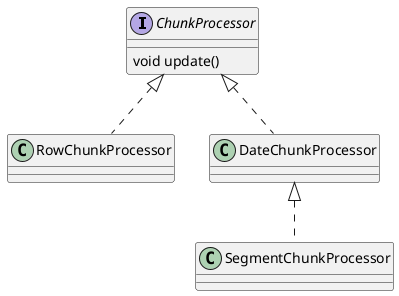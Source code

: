@startuml

interface ChunkProcessor {
    void update()
}


class RowChunkProcessor implements ChunkProcessor

class DateChunkProcessor implements ChunkProcessor

class SegmentChunkProcessor implements DateChunkProcessor

@enduml